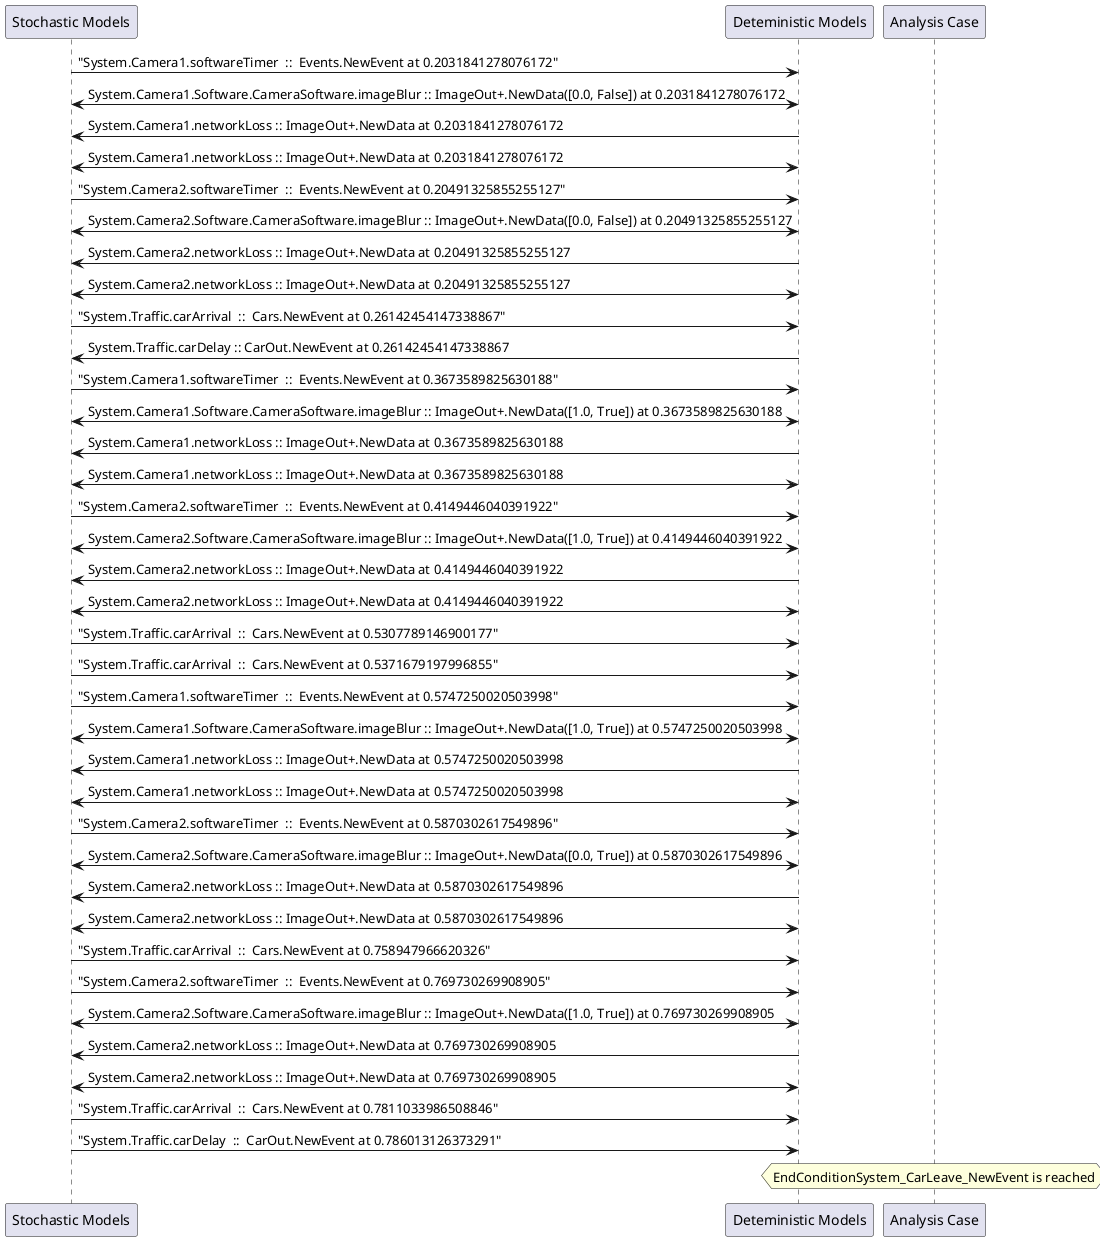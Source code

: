 
	@startuml
	participant "Stochastic Models" as stochmodel
	participant "Deteministic Models" as detmodel
	participant "Analysis Case" as analysis
	{10167_stop} stochmodel -> detmodel : "System.Camera1.softwareTimer  ::  Events.NewEvent at 0.2031841278076172"
detmodel <-> stochmodel : System.Camera1.Software.CameraSoftware.imageBlur :: ImageOut+.NewData([0.0, False]) at 0.2031841278076172
detmodel -> stochmodel : System.Camera1.networkLoss :: ImageOut+.NewData at 0.2031841278076172
detmodel <-> stochmodel : System.Camera1.networkLoss :: ImageOut+.NewData at 0.2031841278076172
{10183_stop} stochmodel -> detmodel : "System.Camera2.softwareTimer  ::  Events.NewEvent at 0.20491325855255127"
detmodel <-> stochmodel : System.Camera2.Software.CameraSoftware.imageBlur :: ImageOut+.NewData([0.0, False]) at 0.20491325855255127
detmodel -> stochmodel : System.Camera2.networkLoss :: ImageOut+.NewData at 0.20491325855255127
detmodel <-> stochmodel : System.Camera2.networkLoss :: ImageOut+.NewData at 0.20491325855255127
{10199_stop} stochmodel -> detmodel : "System.Traffic.carArrival  ::  Cars.NewEvent at 0.26142454147338867"
{10210_start} detmodel -> stochmodel : System.Traffic.carDelay :: CarOut.NewEvent at 0.26142454147338867
{10168_stop} stochmodel -> detmodel : "System.Camera1.softwareTimer  ::  Events.NewEvent at 0.3673589825630188"
detmodel <-> stochmodel : System.Camera1.Software.CameraSoftware.imageBlur :: ImageOut+.NewData([1.0, True]) at 0.3673589825630188
detmodel -> stochmodel : System.Camera1.networkLoss :: ImageOut+.NewData at 0.3673589825630188
detmodel <-> stochmodel : System.Camera1.networkLoss :: ImageOut+.NewData at 0.3673589825630188
{10184_stop} stochmodel -> detmodel : "System.Camera2.softwareTimer  ::  Events.NewEvent at 0.4149446040391922"
detmodel <-> stochmodel : System.Camera2.Software.CameraSoftware.imageBlur :: ImageOut+.NewData([1.0, True]) at 0.4149446040391922
detmodel -> stochmodel : System.Camera2.networkLoss :: ImageOut+.NewData at 0.4149446040391922
detmodel <-> stochmodel : System.Camera2.networkLoss :: ImageOut+.NewData at 0.4149446040391922
{10200_stop} stochmodel -> detmodel : "System.Traffic.carArrival  ::  Cars.NewEvent at 0.5307789146900177"
{10201_stop} stochmodel -> detmodel : "System.Traffic.carArrival  ::  Cars.NewEvent at 0.5371679197996855"
{10169_stop} stochmodel -> detmodel : "System.Camera1.softwareTimer  ::  Events.NewEvent at 0.5747250020503998"
detmodel <-> stochmodel : System.Camera1.Software.CameraSoftware.imageBlur :: ImageOut+.NewData([1.0, True]) at 0.5747250020503998
detmodel -> stochmodel : System.Camera1.networkLoss :: ImageOut+.NewData at 0.5747250020503998
detmodel <-> stochmodel : System.Camera1.networkLoss :: ImageOut+.NewData at 0.5747250020503998
{10185_stop} stochmodel -> detmodel : "System.Camera2.softwareTimer  ::  Events.NewEvent at 0.5870302617549896"
detmodel <-> stochmodel : System.Camera2.Software.CameraSoftware.imageBlur :: ImageOut+.NewData([0.0, True]) at 0.5870302617549896
detmodel -> stochmodel : System.Camera2.networkLoss :: ImageOut+.NewData at 0.5870302617549896
detmodel <-> stochmodel : System.Camera2.networkLoss :: ImageOut+.NewData at 0.5870302617549896
{10202_stop} stochmodel -> detmodel : "System.Traffic.carArrival  ::  Cars.NewEvent at 0.758947966620326"
{10186_stop} stochmodel -> detmodel : "System.Camera2.softwareTimer  ::  Events.NewEvent at 0.769730269908905"
detmodel <-> stochmodel : System.Camera2.Software.CameraSoftware.imageBlur :: ImageOut+.NewData([1.0, True]) at 0.769730269908905
detmodel -> stochmodel : System.Camera2.networkLoss :: ImageOut+.NewData at 0.769730269908905
detmodel <-> stochmodel : System.Camera2.networkLoss :: ImageOut+.NewData at 0.769730269908905
{10203_stop} stochmodel -> detmodel : "System.Traffic.carArrival  ::  Cars.NewEvent at 0.7811033986508846"
{10210_stop} stochmodel -> detmodel : "System.Traffic.carDelay  ::  CarOut.NewEvent at 0.786013126373291"
{10210_start} <-> {10210_stop} : delay
hnote over analysis 
EndConditionSystem_CarLeave_NewEvent is reached
endnote
@enduml